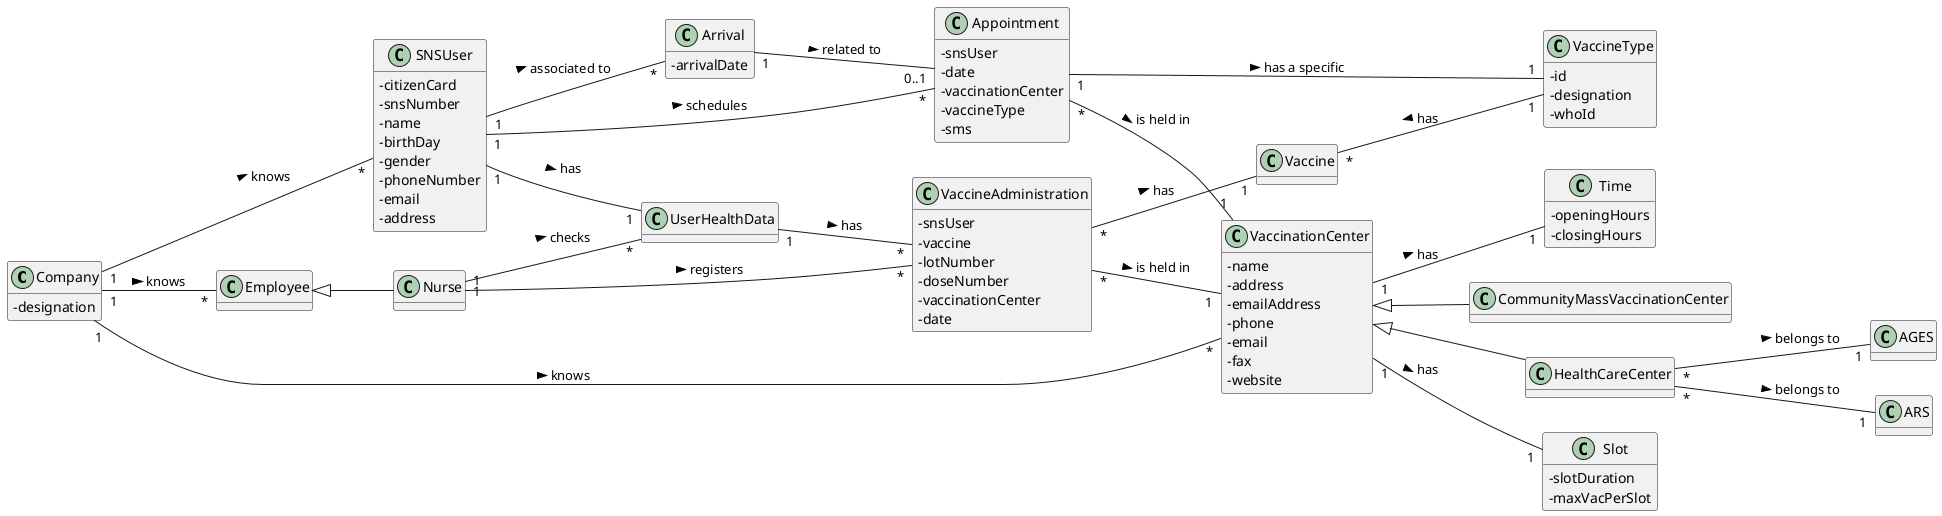@startuml US08_DM
hide methods
left to right direction
skinparam classAttributeIconSize 0

class Company {
  -designation
}

class CommunityMassVaccinationCenter {}

class HealthCareCenter {}

class VaccinationCenter {
  -name
  -address
  -emailAddress
  -phone
  -email
  -fax
  -website
}

class Vaccine {}

class VaccineType {
  -id
  -designation
  -whoId
}

class SNSUser {
  - citizenCard
  - snsNumber
  - name
  - birthDay
  - gender
  - phoneNumber
  - email
  - address
}

class Slot {
  -slotDuration
  -maxVacPerSlot
}

class Time {
  -openingHours
  -closingHours
}

class UserHealthData {}

class Employee {}

class Nurse {}

class AGES {}

class ARS {}

class Appointment {
  -snsUser
  -date
  -vaccinationCenter
  -vaccineType
  -sms
}

class Arrival {
  - arrivalDate
}

class VaccineAdministration {
  -snsUser
  -vaccine
  -lotNumber
  -doseNumber
  -vaccinationCenter
  -date
}

Arrival "1" -- "0..1" Appointment : related to >

Vaccine "*" -- "1" VaccineType : has <

Employee <|-- Nurse

Nurse "1" -- "*" UserHealthData : checks >
Nurse "1" -- "*" VaccineAdministration : registers >

VaccinationCenter <|-- CommunityMassVaccinationCenter
VaccinationCenter <|-- HealthCareCenter

VaccinationCenter "1" -- "1" Slot : has >
VaccinationCenter "1" -- "1" Time : has >

HealthCareCenter "*" -- "1" AGES : belongs to > 
HealthCareCenter "*" -- "1" ARS : belongs to > 

Appointment "*" -- "1" VaccinationCenter : is held in >
Appointment "1" -- "1" VaccineType : has a specific >

SNSUser "1" -- "*" Appointment : schedules >
SNSUser "1" -- "*" Arrival : associated to >
SNSUser "1" -- "1" UserHealthData : has >

Company "1" -- "*" Employee : knows >
Company "1" -- "*" VaccinationCenter : knows >
Company "1" -- "*" SNSUser : knows >

VaccineAdministration "*" -- "1" Vaccine : has >
VaccineAdministration "*" -- "1" VaccinationCenter : is held in >

UserHealthData "1" -- "*" VaccineAdministration : has >